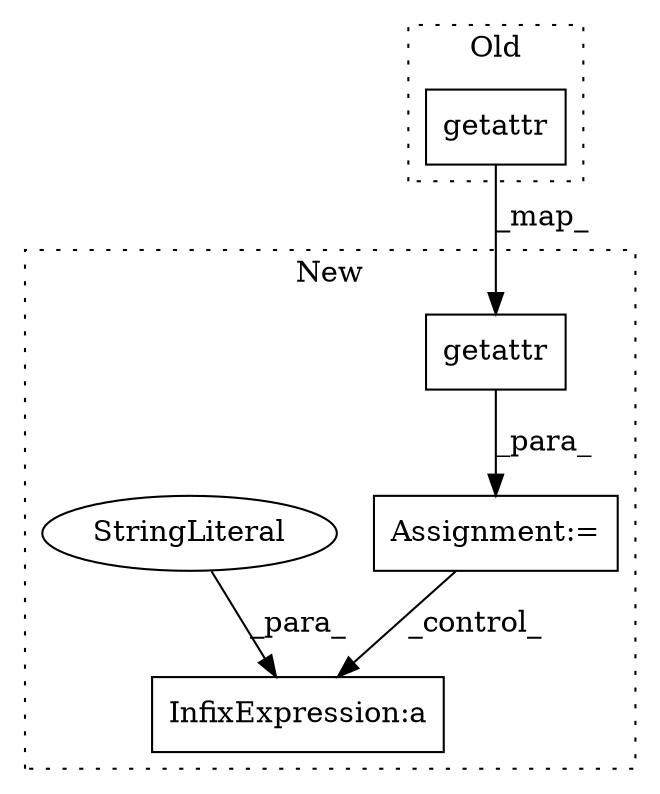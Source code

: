 digraph G {
subgraph cluster0 {
1 [label="getattr" a="32" s="3616,3655" l="8,1" shape="box"];
label = "Old";
style="dotted";
}
subgraph cluster1 {
2 [label="getattr" a="32" s="3661,3700" l="8,1" shape="box"];
3 [label="Assignment:=" a="7" s="3660" l="1" shape="box"];
4 [label="InfixExpression:a" a="27" s="3827" l="3" shape="box"];
5 [label="StringLiteral" a="45" s="3830" l="9" shape="ellipse"];
label = "New";
style="dotted";
}
1 -> 2 [label="_map_"];
2 -> 3 [label="_para_"];
3 -> 4 [label="_control_"];
5 -> 4 [label="_para_"];
}